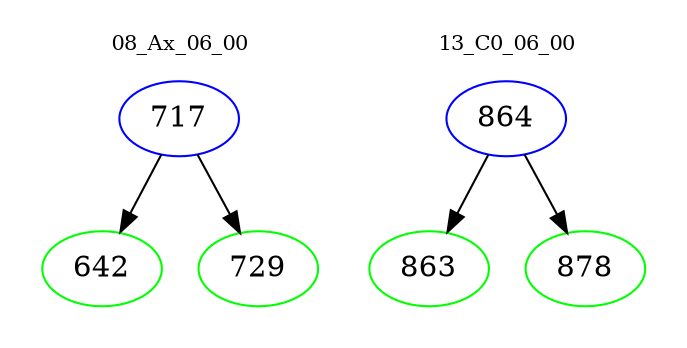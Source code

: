 digraph{
subgraph cluster_0 {
color = white
label = "08_Ax_06_00";
fontsize=10;
T0_717 [label="717", color="blue"]
T0_717 -> T0_642 [color="black"]
T0_642 [label="642", color="green"]
T0_717 -> T0_729 [color="black"]
T0_729 [label="729", color="green"]
}
subgraph cluster_1 {
color = white
label = "13_C0_06_00";
fontsize=10;
T1_864 [label="864", color="blue"]
T1_864 -> T1_863 [color="black"]
T1_863 [label="863", color="green"]
T1_864 -> T1_878 [color="black"]
T1_878 [label="878", color="green"]
}
}
